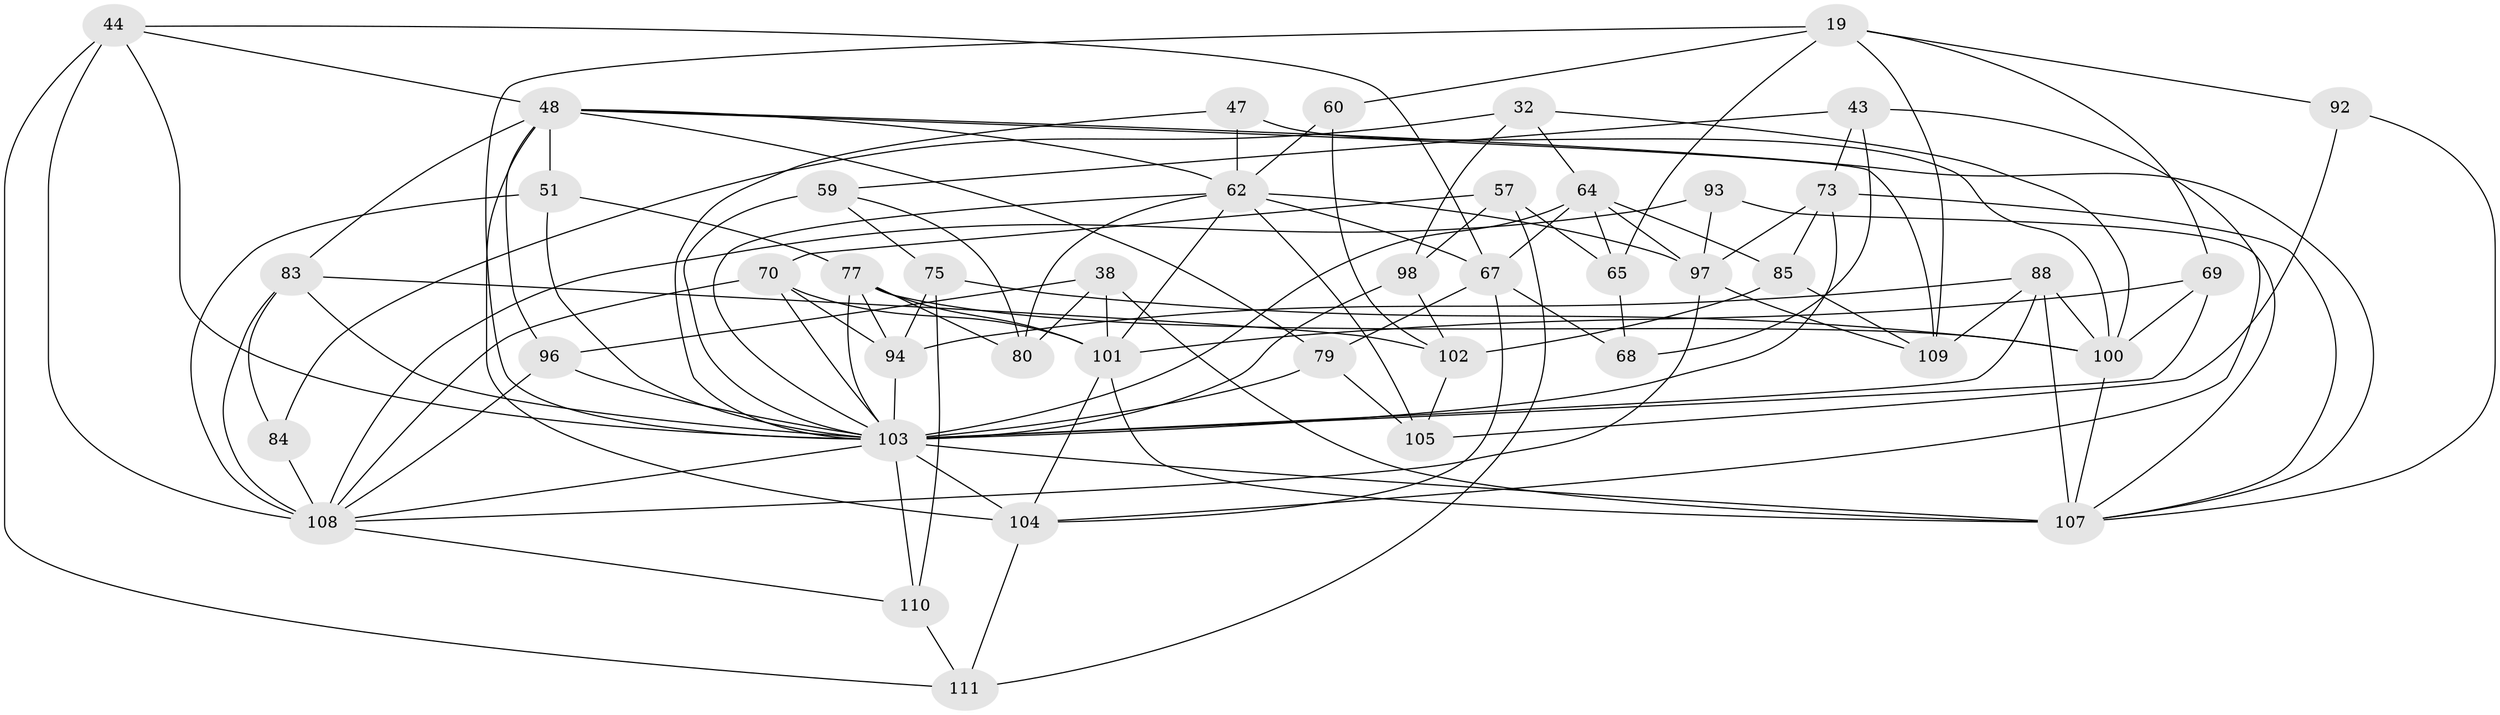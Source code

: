 // original degree distribution, {4: 1.0}
// Generated by graph-tools (version 1.1) at 2025/00/03/04/25 22:00:59]
// undirected, 44 vertices, 117 edges
graph export_dot {
graph [start="1"]
  node [color=gray90,style=filled];
  19 [super="+11"];
  32 [super="+15"];
  38 [super="+3"];
  43;
  44 [super="+26"];
  47;
  48 [super="+22+27+24"];
  51 [super="+36"];
  57;
  59 [super="+29"];
  60;
  62 [super="+31+50"];
  64 [super="+40+45"];
  65;
  67 [super="+58"];
  68;
  69;
  70 [super="+46"];
  73 [super="+12+42"];
  75;
  77 [super="+76"];
  79;
  80 [super="+49"];
  83 [super="+81"];
  84;
  85;
  88 [super="+55"];
  92;
  93;
  94 [super="+20"];
  96;
  97 [super="+91+66"];
  98 [super="+33"];
  100 [super="+61"];
  101 [super="+1+37"];
  102 [super="+99"];
  103 [super="+87+63+86"];
  104 [super="+34+95"];
  105;
  107 [super="+28+106"];
  108 [super="+2+25+89"];
  109 [super="+13"];
  110;
  111;
  19 -- 60 [weight=2];
  19 -- 92 [weight=2];
  19 -- 65;
  19 -- 69;
  19 -- 109;
  19 -- 103;
  32 -- 84;
  32 -- 100 [weight=2];
  32 -- 98 [weight=2];
  32 -- 64;
  38 -- 101 [weight=2];
  38 -- 96;
  38 -- 80 [weight=2];
  38 -- 107;
  43 -- 68;
  43 -- 104;
  43 -- 73;
  43 -- 59;
  44 -- 111;
  44 -- 108 [weight=2];
  44 -- 48;
  44 -- 67;
  44 -- 103;
  47 -- 62 [weight=2];
  47 -- 100;
  47 -- 103;
  48 -- 104 [weight=3];
  48 -- 79;
  48 -- 51 [weight=2];
  48 -- 96;
  48 -- 62 [weight=2];
  48 -- 107 [weight=3];
  48 -- 109;
  48 -- 83 [weight=2];
  51 -- 108 [weight=2];
  51 -- 103;
  51 -- 77;
  57 -- 70;
  57 -- 111;
  57 -- 65;
  57 -- 98;
  59 -- 80;
  59 -- 75;
  59 -- 103 [weight=3];
  60 -- 102;
  60 -- 62;
  62 -- 67;
  62 -- 97 [weight=2];
  62 -- 101;
  62 -- 105;
  62 -- 80;
  62 -- 103;
  64 -- 65;
  64 -- 97 [weight=2];
  64 -- 67;
  64 -- 85;
  64 -- 103 [weight=2];
  65 -- 68;
  67 -- 79;
  67 -- 104 [weight=2];
  67 -- 68 [weight=2];
  69 -- 101;
  69 -- 100;
  69 -- 103;
  70 -- 94 [weight=2];
  70 -- 108;
  70 -- 101;
  70 -- 103;
  73 -- 103 [weight=3];
  73 -- 107 [weight=2];
  73 -- 85;
  73 -- 97;
  75 -- 110;
  75 -- 94;
  75 -- 100;
  77 -- 80 [weight=2];
  77 -- 94;
  77 -- 101;
  77 -- 103 [weight=2];
  77 -- 100;
  79 -- 105;
  79 -- 103;
  83 -- 84;
  83 -- 108;
  83 -- 102;
  83 -- 103;
  84 -- 108 [weight=2];
  85 -- 109;
  85 -- 102;
  88 -- 100;
  88 -- 109 [weight=2];
  88 -- 107;
  88 -- 94;
  88 -- 103;
  92 -- 105;
  92 -- 107;
  93 -- 108 [weight=2];
  93 -- 97;
  93 -- 107;
  94 -- 103;
  96 -- 108;
  96 -- 103;
  97 -- 108;
  97 -- 109;
  98 -- 103;
  98 -- 102 [weight=2];
  100 -- 107;
  101 -- 104;
  101 -- 107;
  102 -- 105;
  103 -- 108;
  103 -- 110;
  103 -- 104 [weight=2];
  103 -- 107 [weight=5];
  104 -- 111;
  108 -- 110;
  110 -- 111;
}
